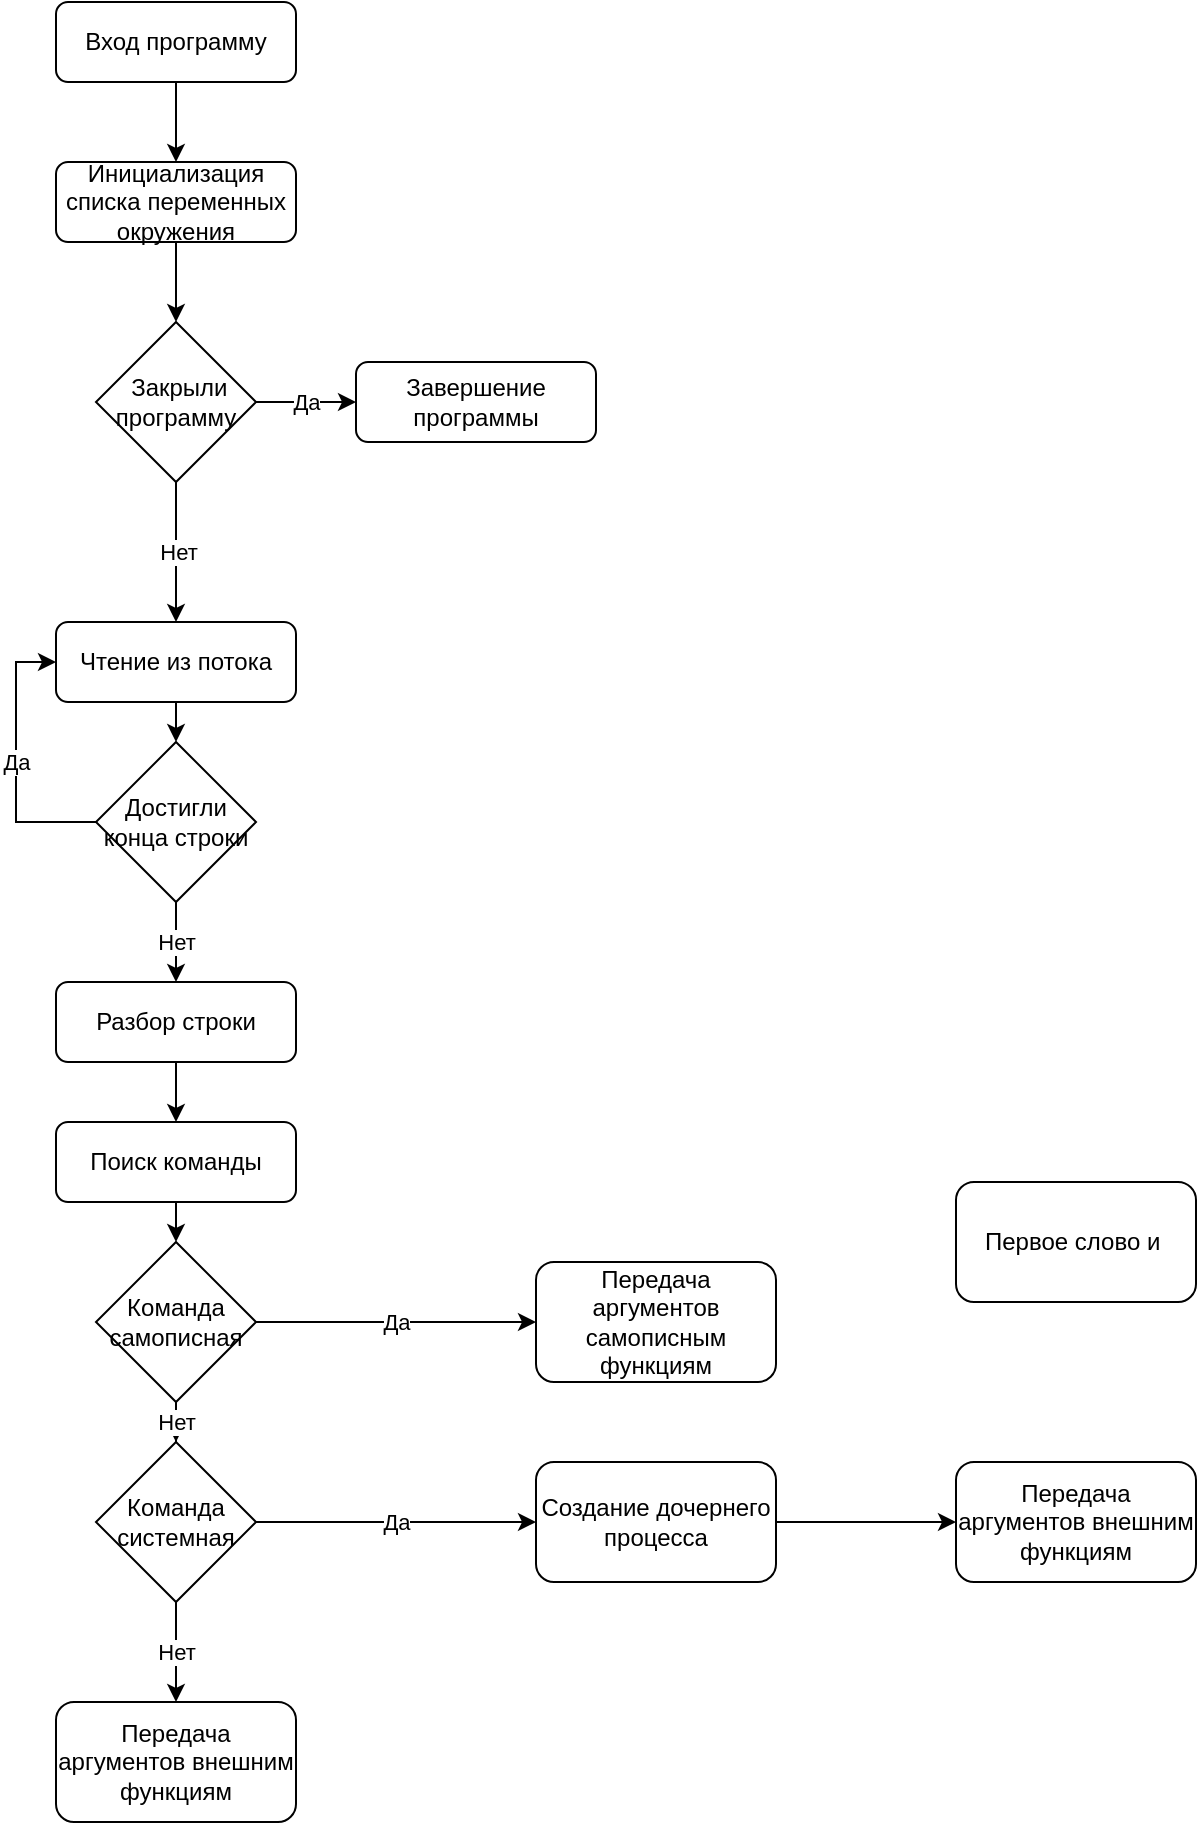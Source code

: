 <mxfile version="13.7.9" type="device"><diagram id="C5RBs43oDa-KdzZeNtuy" name="Page-1"><mxGraphModel dx="1185" dy="688" grid="1" gridSize="10" guides="1" tooltips="1" connect="1" arrows="1" fold="1" page="1" pageScale="1" pageWidth="1169" pageHeight="827" math="0" shadow="0"><root><mxCell id="WIyWlLk6GJQsqaUBKTNV-0"/><mxCell id="WIyWlLk6GJQsqaUBKTNV-1" parent="WIyWlLk6GJQsqaUBKTNV-0"/><mxCell id="WIyWlLk6GJQsqaUBKTNV-3" value="Вход программу" style="rounded=1;whiteSpace=wrap;html=1;fontSize=12;glass=0;strokeWidth=1;shadow=0;" parent="WIyWlLk6GJQsqaUBKTNV-1" vertex="1"><mxGeometry x="50" y="10" width="120" height="40" as="geometry"/></mxCell><mxCell id="cjn2kceitKi509bA2l2w-3" value="Да" style="edgeStyle=orthogonalEdgeStyle;rounded=0;orthogonalLoop=1;jettySize=auto;html=1;exitX=1;exitY=0.5;exitDx=0;exitDy=0;entryX=0;entryY=0.5;entryDx=0;entryDy=0;" edge="1" parent="WIyWlLk6GJQsqaUBKTNV-1" source="cjn2kceitKi509bA2l2w-0" target="cjn2kceitKi509bA2l2w-2"><mxGeometry relative="1" as="geometry"/></mxCell><mxCell id="cjn2kceitKi509bA2l2w-11" value="Нет" style="edgeStyle=orthogonalEdgeStyle;rounded=0;orthogonalLoop=1;jettySize=auto;html=1;exitX=0.5;exitY=1;exitDx=0;exitDy=0;" edge="1" parent="WIyWlLk6GJQsqaUBKTNV-1" source="cjn2kceitKi509bA2l2w-0"><mxGeometry relative="1" as="geometry"><mxPoint x="110" y="320" as="targetPoint"/></mxGeometry></mxCell><mxCell id="cjn2kceitKi509bA2l2w-0" value="&amp;nbsp;Закрыли программу" style="rhombus;whiteSpace=wrap;html=1;" vertex="1" parent="WIyWlLk6GJQsqaUBKTNV-1"><mxGeometry x="70" y="170" width="80" height="80" as="geometry"/></mxCell><mxCell id="cjn2kceitKi509bA2l2w-2" value="Завершение программы" style="rounded=1;whiteSpace=wrap;html=1;fontSize=12;glass=0;strokeWidth=1;shadow=0;" vertex="1" parent="WIyWlLk6GJQsqaUBKTNV-1"><mxGeometry x="200" y="190" width="120" height="40" as="geometry"/></mxCell><mxCell id="cjn2kceitKi509bA2l2w-7" value="" style="edgeStyle=orthogonalEdgeStyle;rounded=0;orthogonalLoop=1;jettySize=auto;html=1;exitX=0.5;exitY=1;exitDx=0;exitDy=0;entryX=0.5;entryY=0;entryDx=0;entryDy=0;" edge="1" parent="WIyWlLk6GJQsqaUBKTNV-1" source="WIyWlLk6GJQsqaUBKTNV-3" target="cjn2kceitKi509bA2l2w-4"><mxGeometry relative="1" as="geometry"><mxPoint x="60" y="100" as="targetPoint"/></mxGeometry></mxCell><mxCell id="cjn2kceitKi509bA2l2w-9" style="edgeStyle=orthogonalEdgeStyle;rounded=0;orthogonalLoop=1;jettySize=auto;html=1;exitX=0.5;exitY=1;exitDx=0;exitDy=0;" edge="1" parent="WIyWlLk6GJQsqaUBKTNV-1" source="cjn2kceitKi509bA2l2w-4" target="cjn2kceitKi509bA2l2w-0"><mxGeometry relative="1" as="geometry"/></mxCell><mxCell id="cjn2kceitKi509bA2l2w-4" value="Инициализация списка переменных окружения" style="rounded=1;whiteSpace=wrap;html=1;fontSize=12;glass=0;strokeWidth=1;shadow=0;" vertex="1" parent="WIyWlLk6GJQsqaUBKTNV-1"><mxGeometry x="50" y="90" width="120" height="40" as="geometry"/></mxCell><mxCell id="cjn2kceitKi509bA2l2w-28" style="edgeStyle=orthogonalEdgeStyle;rounded=0;orthogonalLoop=1;jettySize=auto;html=1;exitX=0.5;exitY=1;exitDx=0;exitDy=0;entryX=0.5;entryY=0;entryDx=0;entryDy=0;" edge="1" parent="WIyWlLk6GJQsqaUBKTNV-1" source="cjn2kceitKi509bA2l2w-12" target="cjn2kceitKi509bA2l2w-15"><mxGeometry relative="1" as="geometry"/></mxCell><mxCell id="cjn2kceitKi509bA2l2w-12" value="Чтение из потока" style="rounded=1;whiteSpace=wrap;html=1;fontSize=12;glass=0;strokeWidth=1;shadow=0;" vertex="1" parent="WIyWlLk6GJQsqaUBKTNV-1"><mxGeometry x="50" y="320" width="120" height="40" as="geometry"/></mxCell><mxCell id="cjn2kceitKi509bA2l2w-27" value="Нет" style="edgeStyle=orthogonalEdgeStyle;rounded=0;orthogonalLoop=1;jettySize=auto;html=1;exitX=0.5;exitY=1;exitDx=0;exitDy=0;entryX=0.5;entryY=0;entryDx=0;entryDy=0;" edge="1" parent="WIyWlLk6GJQsqaUBKTNV-1" source="cjn2kceitKi509bA2l2w-15" target="cjn2kceitKi509bA2l2w-18"><mxGeometry relative="1" as="geometry"/></mxCell><mxCell id="cjn2kceitKi509bA2l2w-15" value="Достигли конца строки" style="rhombus;whiteSpace=wrap;html=1;" vertex="1" parent="WIyWlLk6GJQsqaUBKTNV-1"><mxGeometry x="70" y="380" width="80" height="80" as="geometry"/></mxCell><mxCell id="cjn2kceitKi509bA2l2w-37" value="Да" style="edgeStyle=orthogonalEdgeStyle;rounded=0;orthogonalLoop=1;jettySize=auto;html=1;exitX=1;exitY=0.5;exitDx=0;exitDy=0;" edge="1" parent="WIyWlLk6GJQsqaUBKTNV-1" source="cjn2kceitKi509bA2l2w-16" target="cjn2kceitKi509bA2l2w-36"><mxGeometry relative="1" as="geometry"/></mxCell><mxCell id="cjn2kceitKi509bA2l2w-40" value="Нет" style="edgeStyle=orthogonalEdgeStyle;rounded=0;orthogonalLoop=1;jettySize=auto;html=1;exitX=0.5;exitY=1;exitDx=0;exitDy=0;entryX=0.5;entryY=0;entryDx=0;entryDy=0;" edge="1" parent="WIyWlLk6GJQsqaUBKTNV-1" source="cjn2kceitKi509bA2l2w-16" target="cjn2kceitKi509bA2l2w-39"><mxGeometry relative="1" as="geometry"/></mxCell><mxCell id="cjn2kceitKi509bA2l2w-16" value="Команда системная" style="rhombus;whiteSpace=wrap;html=1;" vertex="1" parent="WIyWlLk6GJQsqaUBKTNV-1"><mxGeometry x="70" y="730" width="80" height="80" as="geometry"/></mxCell><mxCell id="cjn2kceitKi509bA2l2w-25" value="Да" style="edgeStyle=orthogonalEdgeStyle;rounded=0;orthogonalLoop=1;jettySize=auto;html=1;exitX=0;exitY=0.5;exitDx=0;exitDy=0;entryX=0;entryY=0.5;entryDx=0;entryDy=0;" edge="1" parent="WIyWlLk6GJQsqaUBKTNV-1" source="cjn2kceitKi509bA2l2w-15" target="cjn2kceitKi509bA2l2w-12"><mxGeometry relative="1" as="geometry"/></mxCell><mxCell id="cjn2kceitKi509bA2l2w-29" value="" style="edgeStyle=orthogonalEdgeStyle;rounded=0;orthogonalLoop=1;jettySize=auto;html=1;" edge="1" parent="WIyWlLk6GJQsqaUBKTNV-1" source="cjn2kceitKi509bA2l2w-18" target="cjn2kceitKi509bA2l2w-22"><mxGeometry relative="1" as="geometry"/></mxCell><mxCell id="cjn2kceitKi509bA2l2w-18" value="Разбор строки" style="rounded=1;whiteSpace=wrap;html=1;fontSize=12;glass=0;strokeWidth=1;shadow=0;" vertex="1" parent="WIyWlLk6GJQsqaUBKTNV-1"><mxGeometry x="50" y="500" width="120" height="40" as="geometry"/></mxCell><mxCell id="cjn2kceitKi509bA2l2w-33" value="Да" style="edgeStyle=orthogonalEdgeStyle;rounded=0;orthogonalLoop=1;jettySize=auto;html=1;exitX=1;exitY=0.5;exitDx=0;exitDy=0;entryX=0;entryY=0.5;entryDx=0;entryDy=0;" edge="1" parent="WIyWlLk6GJQsqaUBKTNV-1" source="cjn2kceitKi509bA2l2w-19" target="cjn2kceitKi509bA2l2w-31"><mxGeometry relative="1" as="geometry"/></mxCell><mxCell id="cjn2kceitKi509bA2l2w-34" value="Нет" style="edgeStyle=orthogonalEdgeStyle;rounded=0;orthogonalLoop=1;jettySize=auto;html=1;entryX=0.5;entryY=0;entryDx=0;entryDy=0;" edge="1" parent="WIyWlLk6GJQsqaUBKTNV-1" source="cjn2kceitKi509bA2l2w-19" target="cjn2kceitKi509bA2l2w-16"><mxGeometry relative="1" as="geometry"/></mxCell><mxCell id="cjn2kceitKi509bA2l2w-19" value="Команда самописная" style="rhombus;whiteSpace=wrap;html=1;" vertex="1" parent="WIyWlLk6GJQsqaUBKTNV-1"><mxGeometry x="70" y="630" width="80" height="80" as="geometry"/></mxCell><mxCell id="cjn2kceitKi509bA2l2w-41" style="edgeStyle=orthogonalEdgeStyle;rounded=0;orthogonalLoop=1;jettySize=auto;html=1;exitX=0.5;exitY=1;exitDx=0;exitDy=0;entryX=0.5;entryY=0;entryDx=0;entryDy=0;" edge="1" parent="WIyWlLk6GJQsqaUBKTNV-1" source="cjn2kceitKi509bA2l2w-22" target="cjn2kceitKi509bA2l2w-19"><mxGeometry relative="1" as="geometry"/></mxCell><mxCell id="cjn2kceitKi509bA2l2w-22" value="Поиск команды" style="rounded=1;whiteSpace=wrap;html=1;fontSize=12;glass=0;strokeWidth=1;shadow=0;" vertex="1" parent="WIyWlLk6GJQsqaUBKTNV-1"><mxGeometry x="50" y="570" width="120" height="40" as="geometry"/></mxCell><mxCell id="cjn2kceitKi509bA2l2w-31" value="Передача аргументов самописным функциям" style="rounded=1;whiteSpace=wrap;html=1;fontSize=12;glass=0;strokeWidth=1;shadow=0;" vertex="1" parent="WIyWlLk6GJQsqaUBKTNV-1"><mxGeometry x="290" y="640" width="120" height="60" as="geometry"/></mxCell><mxCell id="cjn2kceitKi509bA2l2w-32" value="Передача аргументов внешним функциям" style="rounded=1;whiteSpace=wrap;html=1;fontSize=12;glass=0;strokeWidth=1;shadow=0;" vertex="1" parent="WIyWlLk6GJQsqaUBKTNV-1"><mxGeometry x="500" y="740" width="120" height="60" as="geometry"/></mxCell><mxCell id="cjn2kceitKi509bA2l2w-38" style="edgeStyle=orthogonalEdgeStyle;rounded=0;orthogonalLoop=1;jettySize=auto;html=1;exitX=1;exitY=0.5;exitDx=0;exitDy=0;entryX=0;entryY=0.5;entryDx=0;entryDy=0;" edge="1" parent="WIyWlLk6GJQsqaUBKTNV-1" source="cjn2kceitKi509bA2l2w-36" target="cjn2kceitKi509bA2l2w-32"><mxGeometry relative="1" as="geometry"/></mxCell><mxCell id="cjn2kceitKi509bA2l2w-36" value="Создание дочернего процесса" style="rounded=1;whiteSpace=wrap;html=1;fontSize=12;glass=0;strokeWidth=1;shadow=0;" vertex="1" parent="WIyWlLk6GJQsqaUBKTNV-1"><mxGeometry x="290" y="740" width="120" height="60" as="geometry"/></mxCell><mxCell id="cjn2kceitKi509bA2l2w-39" value="Передача аргументов внешним функциям" style="rounded=1;whiteSpace=wrap;html=1;fontSize=12;glass=0;strokeWidth=1;shadow=0;" vertex="1" parent="WIyWlLk6GJQsqaUBKTNV-1"><mxGeometry x="50" y="860" width="120" height="60" as="geometry"/></mxCell><mxCell id="cjn2kceitKi509bA2l2w-42" value="Первое слово и&amp;nbsp;" style="rounded=1;whiteSpace=wrap;html=1;fontSize=12;glass=0;strokeWidth=1;shadow=0;" vertex="1" parent="WIyWlLk6GJQsqaUBKTNV-1"><mxGeometry x="500" y="600" width="120" height="60" as="geometry"/></mxCell></root></mxGraphModel></diagram></mxfile>